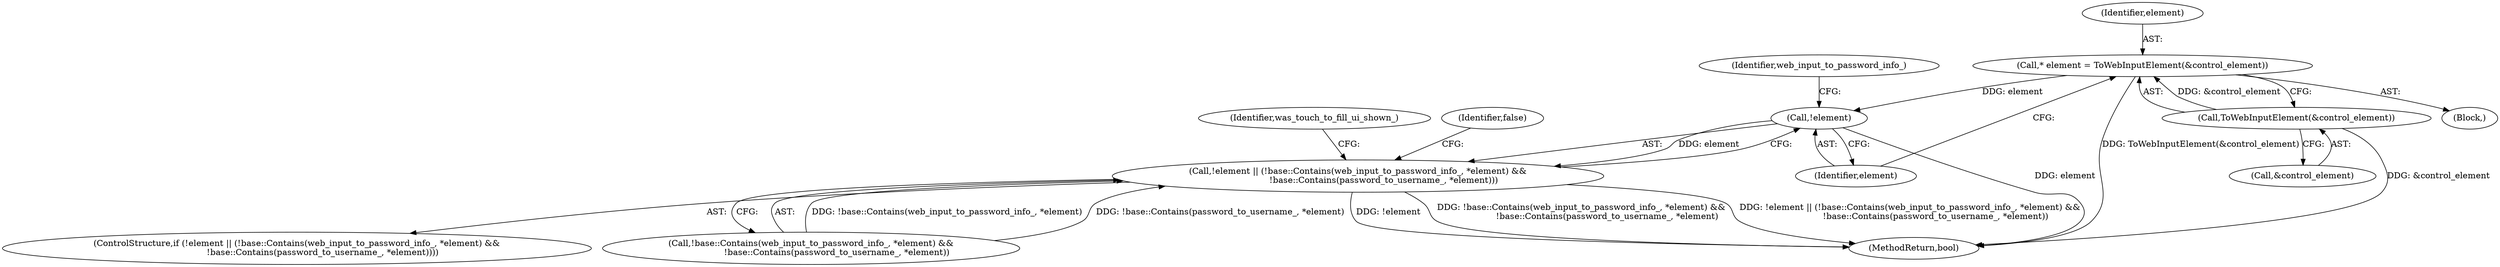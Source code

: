 digraph "1_Chrome_5c895ed26b096468eea6baa6584f2df65905b76b@pointer" {
"1000104" [label="(Call,* element = ToWebInputElement(&control_element))"];
"1000106" [label="(Call,ToWebInputElement(&control_element))"];
"1000111" [label="(Call,!element)"];
"1000110" [label="(Call,!element || (!base::Contains(web_input_to_password_info_, *element) &&\n                   !base::Contains(password_to_username_, *element)))"];
"1000104" [label="(Call,* element = ToWebInputElement(&control_element))"];
"1000110" [label="(Call,!element || (!base::Contains(web_input_to_password_info_, *element) &&\n                   !base::Contains(password_to_username_, *element)))"];
"1000107" [label="(Call,&control_element)"];
"1000126" [label="(Identifier,false)"];
"1000111" [label="(Call,!element)"];
"1000116" [label="(Identifier,web_input_to_password_info_)"];
"1000109" [label="(ControlStructure,if (!element || (!base::Contains(web_input_to_password_info_, *element) &&\n                   !base::Contains(password_to_username_, *element))))"];
"1000102" [label="(Block,)"];
"1000128" [label="(Identifier,was_touch_to_fill_ui_shown_)"];
"1000137" [label="(MethodReturn,bool)"];
"1000105" [label="(Identifier,element)"];
"1000106" [label="(Call,ToWebInputElement(&control_element))"];
"1000113" [label="(Call,!base::Contains(web_input_to_password_info_, *element) &&\n                   !base::Contains(password_to_username_, *element))"];
"1000112" [label="(Identifier,element)"];
"1000104" -> "1000102"  [label="AST: "];
"1000104" -> "1000106"  [label="CFG: "];
"1000105" -> "1000104"  [label="AST: "];
"1000106" -> "1000104"  [label="AST: "];
"1000112" -> "1000104"  [label="CFG: "];
"1000104" -> "1000137"  [label="DDG: ToWebInputElement(&control_element)"];
"1000106" -> "1000104"  [label="DDG: &control_element"];
"1000104" -> "1000111"  [label="DDG: element"];
"1000106" -> "1000107"  [label="CFG: "];
"1000107" -> "1000106"  [label="AST: "];
"1000106" -> "1000137"  [label="DDG: &control_element"];
"1000111" -> "1000110"  [label="AST: "];
"1000111" -> "1000112"  [label="CFG: "];
"1000112" -> "1000111"  [label="AST: "];
"1000116" -> "1000111"  [label="CFG: "];
"1000110" -> "1000111"  [label="CFG: "];
"1000111" -> "1000137"  [label="DDG: element"];
"1000111" -> "1000110"  [label="DDG: element"];
"1000110" -> "1000109"  [label="AST: "];
"1000110" -> "1000113"  [label="CFG: "];
"1000113" -> "1000110"  [label="AST: "];
"1000126" -> "1000110"  [label="CFG: "];
"1000128" -> "1000110"  [label="CFG: "];
"1000110" -> "1000137"  [label="DDG: !base::Contains(web_input_to_password_info_, *element) &&\n                   !base::Contains(password_to_username_, *element)"];
"1000110" -> "1000137"  [label="DDG: !element || (!base::Contains(web_input_to_password_info_, *element) &&\n                   !base::Contains(password_to_username_, *element))"];
"1000110" -> "1000137"  [label="DDG: !element"];
"1000113" -> "1000110"  [label="DDG: !base::Contains(web_input_to_password_info_, *element)"];
"1000113" -> "1000110"  [label="DDG: !base::Contains(password_to_username_, *element)"];
}
